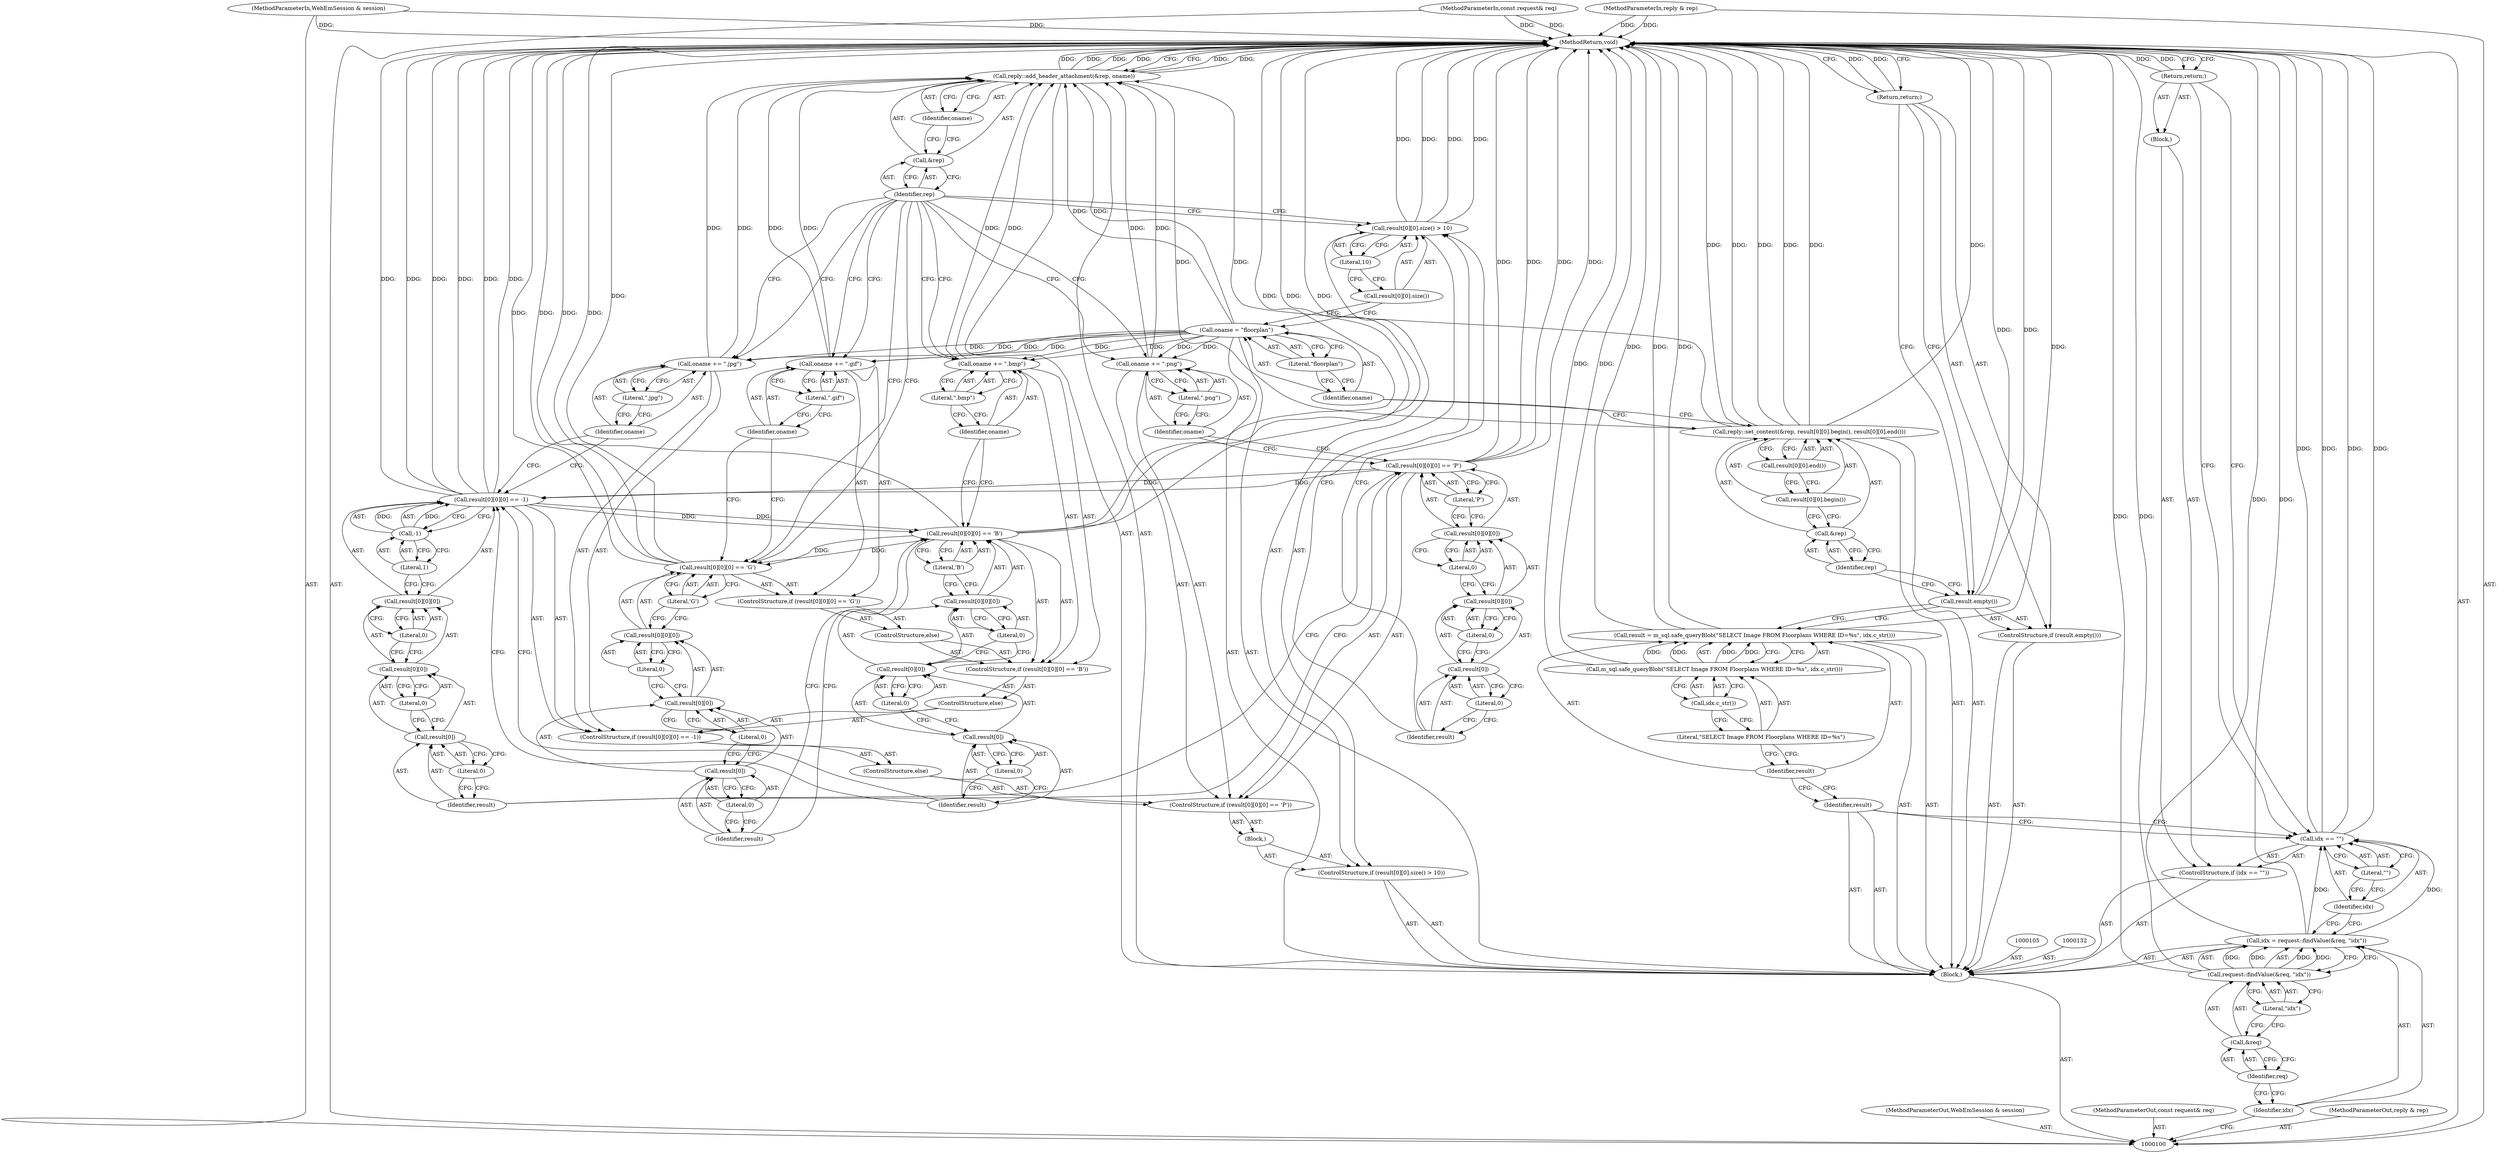 digraph "1_domoticz_ee70db46f81afa582c96b887b73bcd2a86feda00" {
"1000201" [label="(MethodReturn,void)"];
"1000101" [label="(MethodParameterIn,WebEmSession & session)"];
"1000281" [label="(MethodParameterOut,WebEmSession & session)"];
"1000102" [label="(MethodParameterIn,const request& req)"];
"1000282" [label="(MethodParameterOut,const request& req)"];
"1000103" [label="(MethodParameterIn,reply & rep)"];
"1000283" [label="(MethodParameterOut,reply & rep)"];
"1000126" [label="(Return,return;)"];
"1000128" [label="(Call,&rep)"];
"1000129" [label="(Identifier,rep)"];
"1000130" [label="(Call,result[0][0].begin())"];
"1000127" [label="(Call,reply::set_content(&rep, result[0][0].begin(), result[0][0].end()))"];
"1000131" [label="(Call,result[0][0].end())"];
"1000133" [label="(Call,oname = \"floorplan\")"];
"1000134" [label="(Identifier,oname)"];
"1000135" [label="(Literal,\"floorplan\")"];
"1000139" [label="(Literal,10)"];
"1000136" [label="(ControlStructure,if (result[0][0].size() > 10))"];
"1000137" [label="(Call,result[0][0].size() > 10)"];
"1000138" [label="(Call,result[0][0].size())"];
"1000140" [label="(Block,)"];
"1000147" [label="(Literal,0)"];
"1000148" [label="(Literal,0)"];
"1000149" [label="(Literal,0)"];
"1000150" [label="(Literal,'P')"];
"1000141" [label="(ControlStructure,if (result[0][0][0] == 'P'))"];
"1000142" [label="(Call,result[0][0][0] == 'P')"];
"1000143" [label="(Call,result[0][0][0])"];
"1000144" [label="(Call,result[0][0])"];
"1000145" [label="(Call,result[0])"];
"1000146" [label="(Identifier,result)"];
"1000153" [label="(Literal,\".png\")"];
"1000151" [label="(Call,oname += \".png\")"];
"1000152" [label="(Identifier,oname)"];
"1000156" [label="(Call,result[0][0][0] == -1)"];
"1000157" [label="(Call,result[0][0][0])"];
"1000158" [label="(Call,result[0][0])"];
"1000159" [label="(Call,result[0])"];
"1000160" [label="(Identifier,result)"];
"1000161" [label="(Literal,0)"];
"1000162" [label="(Literal,0)"];
"1000163" [label="(Literal,0)"];
"1000164" [label="(Call,-1)"];
"1000165" [label="(Literal,1)"];
"1000154" [label="(ControlStructure,else)"];
"1000155" [label="(ControlStructure,if (result[0][0][0] == -1))"];
"1000168" [label="(Literal,\".jpg\")"];
"1000166" [label="(Call,oname += \".jpg\")"];
"1000167" [label="(Identifier,oname)"];
"1000171" [label="(Call,result[0][0][0] == 'B')"];
"1000172" [label="(Call,result[0][0][0])"];
"1000173" [label="(Call,result[0][0])"];
"1000174" [label="(Call,result[0])"];
"1000175" [label="(Identifier,result)"];
"1000176" [label="(Literal,0)"];
"1000177" [label="(Literal,0)"];
"1000178" [label="(Literal,0)"];
"1000179" [label="(Literal,'B')"];
"1000169" [label="(ControlStructure,else)"];
"1000170" [label="(ControlStructure,if (result[0][0][0] == 'B'))"];
"1000104" [label="(Block,)"];
"1000182" [label="(Literal,\".bmp\")"];
"1000180" [label="(Call,oname += \".bmp\")"];
"1000181" [label="(Identifier,oname)"];
"1000185" [label="(Call,result[0][0][0] == 'G')"];
"1000186" [label="(Call,result[0][0][0])"];
"1000187" [label="(Call,result[0][0])"];
"1000188" [label="(Call,result[0])"];
"1000189" [label="(Identifier,result)"];
"1000190" [label="(Literal,0)"];
"1000191" [label="(Literal,0)"];
"1000192" [label="(Literal,0)"];
"1000193" [label="(Literal,'G')"];
"1000183" [label="(ControlStructure,else)"];
"1000184" [label="(ControlStructure,if (result[0][0][0] == 'G'))"];
"1000196" [label="(Literal,\".gif\")"];
"1000194" [label="(Call,oname += \".gif\")"];
"1000195" [label="(Identifier,oname)"];
"1000197" [label="(Call,reply::add_header_attachment(&rep, oname))"];
"1000198" [label="(Call,&rep)"];
"1000199" [label="(Identifier,rep)"];
"1000200" [label="(Identifier,oname)"];
"1000106" [label="(Call,idx = request::findValue(&req, \"idx\"))"];
"1000107" [label="(Identifier,idx)"];
"1000108" [label="(Call,request::findValue(&req, \"idx\"))"];
"1000109" [label="(Call,&req)"];
"1000110" [label="(Identifier,req)"];
"1000111" [label="(Literal,\"idx\")"];
"1000115" [label="(Literal,\"\")"];
"1000116" [label="(Block,)"];
"1000112" [label="(ControlStructure,if (idx == \"\"))"];
"1000113" [label="(Call,idx == \"\")"];
"1000114" [label="(Identifier,idx)"];
"1000117" [label="(Return,return;)"];
"1000118" [label="(Identifier,result)"];
"1000121" [label="(Call,m_sql.safe_queryBlob(\"SELECT Image FROM Floorplans WHERE ID=%s\", idx.c_str()))"];
"1000119" [label="(Call,result = m_sql.safe_queryBlob(\"SELECT Image FROM Floorplans WHERE ID=%s\", idx.c_str()))"];
"1000120" [label="(Identifier,result)"];
"1000122" [label="(Literal,\"SELECT Image FROM Floorplans WHERE ID=%s\")"];
"1000123" [label="(Call,idx.c_str())"];
"1000124" [label="(ControlStructure,if (result.empty()))"];
"1000125" [label="(Call,result.empty())"];
"1000201" -> "1000100"  [label="AST: "];
"1000201" -> "1000117"  [label="CFG: "];
"1000201" -> "1000126"  [label="CFG: "];
"1000201" -> "1000197"  [label="CFG: "];
"1000126" -> "1000201"  [label="DDG: "];
"1000106" -> "1000201"  [label="DDG: "];
"1000185" -> "1000201"  [label="DDG: "];
"1000185" -> "1000201"  [label="DDG: "];
"1000113" -> "1000201"  [label="DDG: "];
"1000113" -> "1000201"  [label="DDG: "];
"1000121" -> "1000201"  [label="DDG: "];
"1000103" -> "1000201"  [label="DDG: "];
"1000127" -> "1000201"  [label="DDG: "];
"1000127" -> "1000201"  [label="DDG: "];
"1000127" -> "1000201"  [label="DDG: "];
"1000197" -> "1000201"  [label="DDG: "];
"1000197" -> "1000201"  [label="DDG: "];
"1000197" -> "1000201"  [label="DDG: "];
"1000156" -> "1000201"  [label="DDG: "];
"1000156" -> "1000201"  [label="DDG: "];
"1000156" -> "1000201"  [label="DDG: "];
"1000171" -> "1000201"  [label="DDG: "];
"1000171" -> "1000201"  [label="DDG: "];
"1000142" -> "1000201"  [label="DDG: "];
"1000142" -> "1000201"  [label="DDG: "];
"1000125" -> "1000201"  [label="DDG: "];
"1000119" -> "1000201"  [label="DDG: "];
"1000119" -> "1000201"  [label="DDG: "];
"1000102" -> "1000201"  [label="DDG: "];
"1000101" -> "1000201"  [label="DDG: "];
"1000137" -> "1000201"  [label="DDG: "];
"1000137" -> "1000201"  [label="DDG: "];
"1000108" -> "1000201"  [label="DDG: "];
"1000117" -> "1000201"  [label="DDG: "];
"1000101" -> "1000100"  [label="AST: "];
"1000101" -> "1000201"  [label="DDG: "];
"1000281" -> "1000100"  [label="AST: "];
"1000102" -> "1000100"  [label="AST: "];
"1000102" -> "1000201"  [label="DDG: "];
"1000282" -> "1000100"  [label="AST: "];
"1000103" -> "1000100"  [label="AST: "];
"1000103" -> "1000201"  [label="DDG: "];
"1000283" -> "1000100"  [label="AST: "];
"1000126" -> "1000124"  [label="AST: "];
"1000126" -> "1000125"  [label="CFG: "];
"1000201" -> "1000126"  [label="CFG: "];
"1000126" -> "1000201"  [label="DDG: "];
"1000128" -> "1000127"  [label="AST: "];
"1000128" -> "1000129"  [label="CFG: "];
"1000129" -> "1000128"  [label="AST: "];
"1000130" -> "1000128"  [label="CFG: "];
"1000129" -> "1000128"  [label="AST: "];
"1000129" -> "1000125"  [label="CFG: "];
"1000128" -> "1000129"  [label="CFG: "];
"1000130" -> "1000127"  [label="AST: "];
"1000130" -> "1000128"  [label="CFG: "];
"1000131" -> "1000130"  [label="CFG: "];
"1000127" -> "1000104"  [label="AST: "];
"1000127" -> "1000131"  [label="CFG: "];
"1000128" -> "1000127"  [label="AST: "];
"1000130" -> "1000127"  [label="AST: "];
"1000131" -> "1000127"  [label="AST: "];
"1000134" -> "1000127"  [label="CFG: "];
"1000127" -> "1000201"  [label="DDG: "];
"1000127" -> "1000201"  [label="DDG: "];
"1000127" -> "1000201"  [label="DDG: "];
"1000127" -> "1000197"  [label="DDG: "];
"1000131" -> "1000127"  [label="AST: "];
"1000131" -> "1000130"  [label="CFG: "];
"1000127" -> "1000131"  [label="CFG: "];
"1000133" -> "1000104"  [label="AST: "];
"1000133" -> "1000135"  [label="CFG: "];
"1000134" -> "1000133"  [label="AST: "];
"1000135" -> "1000133"  [label="AST: "];
"1000138" -> "1000133"  [label="CFG: "];
"1000133" -> "1000151"  [label="DDG: "];
"1000133" -> "1000166"  [label="DDG: "];
"1000133" -> "1000180"  [label="DDG: "];
"1000133" -> "1000194"  [label="DDG: "];
"1000133" -> "1000197"  [label="DDG: "];
"1000134" -> "1000133"  [label="AST: "];
"1000134" -> "1000127"  [label="CFG: "];
"1000135" -> "1000134"  [label="CFG: "];
"1000135" -> "1000133"  [label="AST: "];
"1000135" -> "1000134"  [label="CFG: "];
"1000133" -> "1000135"  [label="CFG: "];
"1000139" -> "1000137"  [label="AST: "];
"1000139" -> "1000138"  [label="CFG: "];
"1000137" -> "1000139"  [label="CFG: "];
"1000136" -> "1000104"  [label="AST: "];
"1000137" -> "1000136"  [label="AST: "];
"1000140" -> "1000136"  [label="AST: "];
"1000137" -> "1000136"  [label="AST: "];
"1000137" -> "1000139"  [label="CFG: "];
"1000138" -> "1000137"  [label="AST: "];
"1000139" -> "1000137"  [label="AST: "];
"1000146" -> "1000137"  [label="CFG: "];
"1000199" -> "1000137"  [label="CFG: "];
"1000137" -> "1000201"  [label="DDG: "];
"1000137" -> "1000201"  [label="DDG: "];
"1000138" -> "1000137"  [label="AST: "];
"1000138" -> "1000133"  [label="CFG: "];
"1000139" -> "1000138"  [label="CFG: "];
"1000140" -> "1000136"  [label="AST: "];
"1000141" -> "1000140"  [label="AST: "];
"1000147" -> "1000145"  [label="AST: "];
"1000147" -> "1000146"  [label="CFG: "];
"1000145" -> "1000147"  [label="CFG: "];
"1000148" -> "1000144"  [label="AST: "];
"1000148" -> "1000145"  [label="CFG: "];
"1000144" -> "1000148"  [label="CFG: "];
"1000149" -> "1000143"  [label="AST: "];
"1000149" -> "1000144"  [label="CFG: "];
"1000143" -> "1000149"  [label="CFG: "];
"1000150" -> "1000142"  [label="AST: "];
"1000150" -> "1000143"  [label="CFG: "];
"1000142" -> "1000150"  [label="CFG: "];
"1000141" -> "1000140"  [label="AST: "];
"1000142" -> "1000141"  [label="AST: "];
"1000151" -> "1000141"  [label="AST: "];
"1000154" -> "1000141"  [label="AST: "];
"1000142" -> "1000141"  [label="AST: "];
"1000142" -> "1000150"  [label="CFG: "];
"1000143" -> "1000142"  [label="AST: "];
"1000150" -> "1000142"  [label="AST: "];
"1000152" -> "1000142"  [label="CFG: "];
"1000160" -> "1000142"  [label="CFG: "];
"1000142" -> "1000201"  [label="DDG: "];
"1000142" -> "1000201"  [label="DDG: "];
"1000142" -> "1000156"  [label="DDG: "];
"1000143" -> "1000142"  [label="AST: "];
"1000143" -> "1000149"  [label="CFG: "];
"1000144" -> "1000143"  [label="AST: "];
"1000149" -> "1000143"  [label="AST: "];
"1000150" -> "1000143"  [label="CFG: "];
"1000144" -> "1000143"  [label="AST: "];
"1000144" -> "1000148"  [label="CFG: "];
"1000145" -> "1000144"  [label="AST: "];
"1000148" -> "1000144"  [label="AST: "];
"1000149" -> "1000144"  [label="CFG: "];
"1000145" -> "1000144"  [label="AST: "];
"1000145" -> "1000147"  [label="CFG: "];
"1000146" -> "1000145"  [label="AST: "];
"1000147" -> "1000145"  [label="AST: "];
"1000148" -> "1000145"  [label="CFG: "];
"1000146" -> "1000145"  [label="AST: "];
"1000146" -> "1000137"  [label="CFG: "];
"1000147" -> "1000146"  [label="CFG: "];
"1000153" -> "1000151"  [label="AST: "];
"1000153" -> "1000152"  [label="CFG: "];
"1000151" -> "1000153"  [label="CFG: "];
"1000151" -> "1000141"  [label="AST: "];
"1000151" -> "1000153"  [label="CFG: "];
"1000152" -> "1000151"  [label="AST: "];
"1000153" -> "1000151"  [label="AST: "];
"1000199" -> "1000151"  [label="CFG: "];
"1000133" -> "1000151"  [label="DDG: "];
"1000151" -> "1000197"  [label="DDG: "];
"1000152" -> "1000151"  [label="AST: "];
"1000152" -> "1000142"  [label="CFG: "];
"1000153" -> "1000152"  [label="CFG: "];
"1000156" -> "1000155"  [label="AST: "];
"1000156" -> "1000164"  [label="CFG: "];
"1000157" -> "1000156"  [label="AST: "];
"1000164" -> "1000156"  [label="AST: "];
"1000167" -> "1000156"  [label="CFG: "];
"1000175" -> "1000156"  [label="CFG: "];
"1000156" -> "1000201"  [label="DDG: "];
"1000156" -> "1000201"  [label="DDG: "];
"1000156" -> "1000201"  [label="DDG: "];
"1000142" -> "1000156"  [label="DDG: "];
"1000164" -> "1000156"  [label="DDG: "];
"1000156" -> "1000171"  [label="DDG: "];
"1000157" -> "1000156"  [label="AST: "];
"1000157" -> "1000163"  [label="CFG: "];
"1000158" -> "1000157"  [label="AST: "];
"1000163" -> "1000157"  [label="AST: "];
"1000165" -> "1000157"  [label="CFG: "];
"1000158" -> "1000157"  [label="AST: "];
"1000158" -> "1000162"  [label="CFG: "];
"1000159" -> "1000158"  [label="AST: "];
"1000162" -> "1000158"  [label="AST: "];
"1000163" -> "1000158"  [label="CFG: "];
"1000159" -> "1000158"  [label="AST: "];
"1000159" -> "1000161"  [label="CFG: "];
"1000160" -> "1000159"  [label="AST: "];
"1000161" -> "1000159"  [label="AST: "];
"1000162" -> "1000159"  [label="CFG: "];
"1000160" -> "1000159"  [label="AST: "];
"1000160" -> "1000142"  [label="CFG: "];
"1000161" -> "1000160"  [label="CFG: "];
"1000161" -> "1000159"  [label="AST: "];
"1000161" -> "1000160"  [label="CFG: "];
"1000159" -> "1000161"  [label="CFG: "];
"1000162" -> "1000158"  [label="AST: "];
"1000162" -> "1000159"  [label="CFG: "];
"1000158" -> "1000162"  [label="CFG: "];
"1000163" -> "1000157"  [label="AST: "];
"1000163" -> "1000158"  [label="CFG: "];
"1000157" -> "1000163"  [label="CFG: "];
"1000164" -> "1000156"  [label="AST: "];
"1000164" -> "1000165"  [label="CFG: "];
"1000165" -> "1000164"  [label="AST: "];
"1000156" -> "1000164"  [label="CFG: "];
"1000164" -> "1000156"  [label="DDG: "];
"1000165" -> "1000164"  [label="AST: "];
"1000165" -> "1000157"  [label="CFG: "];
"1000164" -> "1000165"  [label="CFG: "];
"1000154" -> "1000141"  [label="AST: "];
"1000155" -> "1000154"  [label="AST: "];
"1000155" -> "1000154"  [label="AST: "];
"1000156" -> "1000155"  [label="AST: "];
"1000166" -> "1000155"  [label="AST: "];
"1000169" -> "1000155"  [label="AST: "];
"1000168" -> "1000166"  [label="AST: "];
"1000168" -> "1000167"  [label="CFG: "];
"1000166" -> "1000168"  [label="CFG: "];
"1000166" -> "1000155"  [label="AST: "];
"1000166" -> "1000168"  [label="CFG: "];
"1000167" -> "1000166"  [label="AST: "];
"1000168" -> "1000166"  [label="AST: "];
"1000199" -> "1000166"  [label="CFG: "];
"1000133" -> "1000166"  [label="DDG: "];
"1000166" -> "1000197"  [label="DDG: "];
"1000167" -> "1000166"  [label="AST: "];
"1000167" -> "1000156"  [label="CFG: "];
"1000168" -> "1000167"  [label="CFG: "];
"1000171" -> "1000170"  [label="AST: "];
"1000171" -> "1000179"  [label="CFG: "];
"1000172" -> "1000171"  [label="AST: "];
"1000179" -> "1000171"  [label="AST: "];
"1000181" -> "1000171"  [label="CFG: "];
"1000189" -> "1000171"  [label="CFG: "];
"1000171" -> "1000201"  [label="DDG: "];
"1000171" -> "1000201"  [label="DDG: "];
"1000156" -> "1000171"  [label="DDG: "];
"1000171" -> "1000185"  [label="DDG: "];
"1000172" -> "1000171"  [label="AST: "];
"1000172" -> "1000178"  [label="CFG: "];
"1000173" -> "1000172"  [label="AST: "];
"1000178" -> "1000172"  [label="AST: "];
"1000179" -> "1000172"  [label="CFG: "];
"1000173" -> "1000172"  [label="AST: "];
"1000173" -> "1000177"  [label="CFG: "];
"1000174" -> "1000173"  [label="AST: "];
"1000177" -> "1000173"  [label="AST: "];
"1000178" -> "1000173"  [label="CFG: "];
"1000174" -> "1000173"  [label="AST: "];
"1000174" -> "1000176"  [label="CFG: "];
"1000175" -> "1000174"  [label="AST: "];
"1000176" -> "1000174"  [label="AST: "];
"1000177" -> "1000174"  [label="CFG: "];
"1000175" -> "1000174"  [label="AST: "];
"1000175" -> "1000156"  [label="CFG: "];
"1000176" -> "1000175"  [label="CFG: "];
"1000176" -> "1000174"  [label="AST: "];
"1000176" -> "1000175"  [label="CFG: "];
"1000174" -> "1000176"  [label="CFG: "];
"1000177" -> "1000173"  [label="AST: "];
"1000177" -> "1000174"  [label="CFG: "];
"1000173" -> "1000177"  [label="CFG: "];
"1000178" -> "1000172"  [label="AST: "];
"1000178" -> "1000173"  [label="CFG: "];
"1000172" -> "1000178"  [label="CFG: "];
"1000179" -> "1000171"  [label="AST: "];
"1000179" -> "1000172"  [label="CFG: "];
"1000171" -> "1000179"  [label="CFG: "];
"1000169" -> "1000155"  [label="AST: "];
"1000170" -> "1000169"  [label="AST: "];
"1000170" -> "1000169"  [label="AST: "];
"1000171" -> "1000170"  [label="AST: "];
"1000180" -> "1000170"  [label="AST: "];
"1000183" -> "1000170"  [label="AST: "];
"1000104" -> "1000100"  [label="AST: "];
"1000105" -> "1000104"  [label="AST: "];
"1000106" -> "1000104"  [label="AST: "];
"1000112" -> "1000104"  [label="AST: "];
"1000118" -> "1000104"  [label="AST: "];
"1000119" -> "1000104"  [label="AST: "];
"1000124" -> "1000104"  [label="AST: "];
"1000127" -> "1000104"  [label="AST: "];
"1000132" -> "1000104"  [label="AST: "];
"1000133" -> "1000104"  [label="AST: "];
"1000136" -> "1000104"  [label="AST: "];
"1000197" -> "1000104"  [label="AST: "];
"1000182" -> "1000180"  [label="AST: "];
"1000182" -> "1000181"  [label="CFG: "];
"1000180" -> "1000182"  [label="CFG: "];
"1000180" -> "1000170"  [label="AST: "];
"1000180" -> "1000182"  [label="CFG: "];
"1000181" -> "1000180"  [label="AST: "];
"1000182" -> "1000180"  [label="AST: "];
"1000199" -> "1000180"  [label="CFG: "];
"1000133" -> "1000180"  [label="DDG: "];
"1000180" -> "1000197"  [label="DDG: "];
"1000181" -> "1000180"  [label="AST: "];
"1000181" -> "1000171"  [label="CFG: "];
"1000182" -> "1000181"  [label="CFG: "];
"1000185" -> "1000184"  [label="AST: "];
"1000185" -> "1000193"  [label="CFG: "];
"1000186" -> "1000185"  [label="AST: "];
"1000193" -> "1000185"  [label="AST: "];
"1000195" -> "1000185"  [label="CFG: "];
"1000199" -> "1000185"  [label="CFG: "];
"1000185" -> "1000201"  [label="DDG: "];
"1000185" -> "1000201"  [label="DDG: "];
"1000171" -> "1000185"  [label="DDG: "];
"1000186" -> "1000185"  [label="AST: "];
"1000186" -> "1000192"  [label="CFG: "];
"1000187" -> "1000186"  [label="AST: "];
"1000192" -> "1000186"  [label="AST: "];
"1000193" -> "1000186"  [label="CFG: "];
"1000187" -> "1000186"  [label="AST: "];
"1000187" -> "1000191"  [label="CFG: "];
"1000188" -> "1000187"  [label="AST: "];
"1000191" -> "1000187"  [label="AST: "];
"1000192" -> "1000187"  [label="CFG: "];
"1000188" -> "1000187"  [label="AST: "];
"1000188" -> "1000190"  [label="CFG: "];
"1000189" -> "1000188"  [label="AST: "];
"1000190" -> "1000188"  [label="AST: "];
"1000191" -> "1000188"  [label="CFG: "];
"1000189" -> "1000188"  [label="AST: "];
"1000189" -> "1000171"  [label="CFG: "];
"1000190" -> "1000189"  [label="CFG: "];
"1000190" -> "1000188"  [label="AST: "];
"1000190" -> "1000189"  [label="CFG: "];
"1000188" -> "1000190"  [label="CFG: "];
"1000191" -> "1000187"  [label="AST: "];
"1000191" -> "1000188"  [label="CFG: "];
"1000187" -> "1000191"  [label="CFG: "];
"1000192" -> "1000186"  [label="AST: "];
"1000192" -> "1000187"  [label="CFG: "];
"1000186" -> "1000192"  [label="CFG: "];
"1000193" -> "1000185"  [label="AST: "];
"1000193" -> "1000186"  [label="CFG: "];
"1000185" -> "1000193"  [label="CFG: "];
"1000183" -> "1000170"  [label="AST: "];
"1000184" -> "1000183"  [label="AST: "];
"1000184" -> "1000183"  [label="AST: "];
"1000185" -> "1000184"  [label="AST: "];
"1000194" -> "1000184"  [label="AST: "];
"1000196" -> "1000194"  [label="AST: "];
"1000196" -> "1000195"  [label="CFG: "];
"1000194" -> "1000196"  [label="CFG: "];
"1000194" -> "1000184"  [label="AST: "];
"1000194" -> "1000196"  [label="CFG: "];
"1000195" -> "1000194"  [label="AST: "];
"1000196" -> "1000194"  [label="AST: "];
"1000199" -> "1000194"  [label="CFG: "];
"1000133" -> "1000194"  [label="DDG: "];
"1000194" -> "1000197"  [label="DDG: "];
"1000195" -> "1000194"  [label="AST: "];
"1000195" -> "1000185"  [label="CFG: "];
"1000196" -> "1000195"  [label="CFG: "];
"1000197" -> "1000104"  [label="AST: "];
"1000197" -> "1000200"  [label="CFG: "];
"1000198" -> "1000197"  [label="AST: "];
"1000200" -> "1000197"  [label="AST: "];
"1000201" -> "1000197"  [label="CFG: "];
"1000197" -> "1000201"  [label="DDG: "];
"1000197" -> "1000201"  [label="DDG: "];
"1000197" -> "1000201"  [label="DDG: "];
"1000127" -> "1000197"  [label="DDG: "];
"1000180" -> "1000197"  [label="DDG: "];
"1000194" -> "1000197"  [label="DDG: "];
"1000151" -> "1000197"  [label="DDG: "];
"1000166" -> "1000197"  [label="DDG: "];
"1000133" -> "1000197"  [label="DDG: "];
"1000198" -> "1000197"  [label="AST: "];
"1000198" -> "1000199"  [label="CFG: "];
"1000199" -> "1000198"  [label="AST: "];
"1000200" -> "1000198"  [label="CFG: "];
"1000199" -> "1000198"  [label="AST: "];
"1000199" -> "1000151"  [label="CFG: "];
"1000199" -> "1000166"  [label="CFG: "];
"1000199" -> "1000180"  [label="CFG: "];
"1000199" -> "1000194"  [label="CFG: "];
"1000199" -> "1000185"  [label="CFG: "];
"1000199" -> "1000137"  [label="CFG: "];
"1000198" -> "1000199"  [label="CFG: "];
"1000200" -> "1000197"  [label="AST: "];
"1000200" -> "1000198"  [label="CFG: "];
"1000197" -> "1000200"  [label="CFG: "];
"1000106" -> "1000104"  [label="AST: "];
"1000106" -> "1000108"  [label="CFG: "];
"1000107" -> "1000106"  [label="AST: "];
"1000108" -> "1000106"  [label="AST: "];
"1000114" -> "1000106"  [label="CFG: "];
"1000106" -> "1000201"  [label="DDG: "];
"1000108" -> "1000106"  [label="DDG: "];
"1000108" -> "1000106"  [label="DDG: "];
"1000106" -> "1000113"  [label="DDG: "];
"1000107" -> "1000106"  [label="AST: "];
"1000107" -> "1000100"  [label="CFG: "];
"1000110" -> "1000107"  [label="CFG: "];
"1000108" -> "1000106"  [label="AST: "];
"1000108" -> "1000111"  [label="CFG: "];
"1000109" -> "1000108"  [label="AST: "];
"1000111" -> "1000108"  [label="AST: "];
"1000106" -> "1000108"  [label="CFG: "];
"1000108" -> "1000201"  [label="DDG: "];
"1000108" -> "1000106"  [label="DDG: "];
"1000108" -> "1000106"  [label="DDG: "];
"1000109" -> "1000108"  [label="AST: "];
"1000109" -> "1000110"  [label="CFG: "];
"1000110" -> "1000109"  [label="AST: "];
"1000111" -> "1000109"  [label="CFG: "];
"1000110" -> "1000109"  [label="AST: "];
"1000110" -> "1000107"  [label="CFG: "];
"1000109" -> "1000110"  [label="CFG: "];
"1000111" -> "1000108"  [label="AST: "];
"1000111" -> "1000109"  [label="CFG: "];
"1000108" -> "1000111"  [label="CFG: "];
"1000115" -> "1000113"  [label="AST: "];
"1000115" -> "1000114"  [label="CFG: "];
"1000113" -> "1000115"  [label="CFG: "];
"1000116" -> "1000112"  [label="AST: "];
"1000117" -> "1000116"  [label="AST: "];
"1000112" -> "1000104"  [label="AST: "];
"1000113" -> "1000112"  [label="AST: "];
"1000116" -> "1000112"  [label="AST: "];
"1000113" -> "1000112"  [label="AST: "];
"1000113" -> "1000115"  [label="CFG: "];
"1000114" -> "1000113"  [label="AST: "];
"1000115" -> "1000113"  [label="AST: "];
"1000117" -> "1000113"  [label="CFG: "];
"1000118" -> "1000113"  [label="CFG: "];
"1000113" -> "1000201"  [label="DDG: "];
"1000113" -> "1000201"  [label="DDG: "];
"1000106" -> "1000113"  [label="DDG: "];
"1000114" -> "1000113"  [label="AST: "];
"1000114" -> "1000106"  [label="CFG: "];
"1000115" -> "1000114"  [label="CFG: "];
"1000117" -> "1000116"  [label="AST: "];
"1000117" -> "1000113"  [label="CFG: "];
"1000201" -> "1000117"  [label="CFG: "];
"1000117" -> "1000201"  [label="DDG: "];
"1000118" -> "1000104"  [label="AST: "];
"1000118" -> "1000113"  [label="CFG: "];
"1000120" -> "1000118"  [label="CFG: "];
"1000121" -> "1000119"  [label="AST: "];
"1000121" -> "1000123"  [label="CFG: "];
"1000122" -> "1000121"  [label="AST: "];
"1000123" -> "1000121"  [label="AST: "];
"1000119" -> "1000121"  [label="CFG: "];
"1000121" -> "1000201"  [label="DDG: "];
"1000121" -> "1000119"  [label="DDG: "];
"1000121" -> "1000119"  [label="DDG: "];
"1000119" -> "1000104"  [label="AST: "];
"1000119" -> "1000121"  [label="CFG: "];
"1000120" -> "1000119"  [label="AST: "];
"1000121" -> "1000119"  [label="AST: "];
"1000125" -> "1000119"  [label="CFG: "];
"1000119" -> "1000201"  [label="DDG: "];
"1000119" -> "1000201"  [label="DDG: "];
"1000121" -> "1000119"  [label="DDG: "];
"1000121" -> "1000119"  [label="DDG: "];
"1000120" -> "1000119"  [label="AST: "];
"1000120" -> "1000118"  [label="CFG: "];
"1000122" -> "1000120"  [label="CFG: "];
"1000122" -> "1000121"  [label="AST: "];
"1000122" -> "1000120"  [label="CFG: "];
"1000123" -> "1000122"  [label="CFG: "];
"1000123" -> "1000121"  [label="AST: "];
"1000123" -> "1000122"  [label="CFG: "];
"1000121" -> "1000123"  [label="CFG: "];
"1000124" -> "1000104"  [label="AST: "];
"1000125" -> "1000124"  [label="AST: "];
"1000126" -> "1000124"  [label="AST: "];
"1000125" -> "1000124"  [label="AST: "];
"1000125" -> "1000119"  [label="CFG: "];
"1000126" -> "1000125"  [label="CFG: "];
"1000129" -> "1000125"  [label="CFG: "];
"1000125" -> "1000201"  [label="DDG: "];
}
